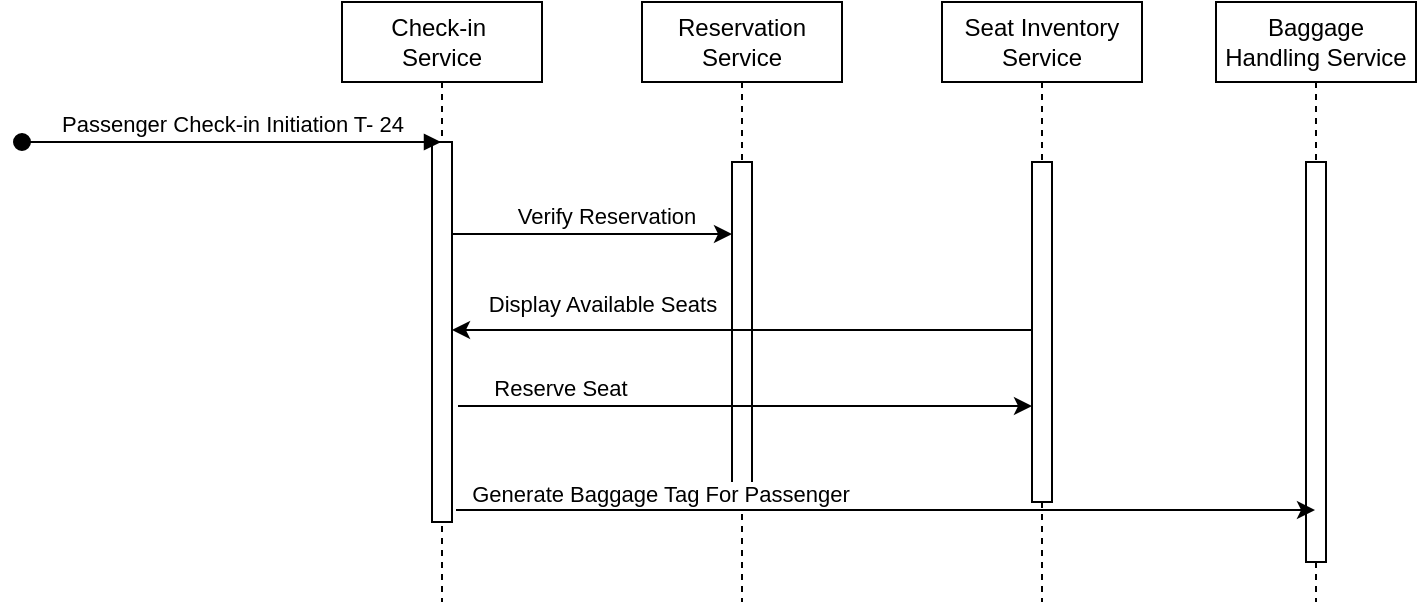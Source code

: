 <mxfile version="24.7.17">
  <diagram name="Page-1" id="2YBvvXClWsGukQMizWep">
    <mxGraphModel dx="1434" dy="738" grid="1" gridSize="10" guides="1" tooltips="1" connect="1" arrows="1" fold="1" page="1" pageScale="1" pageWidth="850" pageHeight="1100" math="0" shadow="0">
      <root>
        <mxCell id="0" />
        <mxCell id="1" parent="0" />
        <mxCell id="aM9ryv3xv72pqoxQDRHE-1" value="Check-in&amp;nbsp;&lt;div&gt;Service&lt;/div&gt;" style="shape=umlLifeline;perimeter=lifelinePerimeter;whiteSpace=wrap;html=1;container=0;dropTarget=0;collapsible=0;recursiveResize=0;outlineConnect=0;portConstraint=eastwest;newEdgeStyle={&quot;edgeStyle&quot;:&quot;elbowEdgeStyle&quot;,&quot;elbow&quot;:&quot;vertical&quot;,&quot;curved&quot;:0,&quot;rounded&quot;:0};" parent="1" vertex="1">
          <mxGeometry x="183" y="50" width="100" height="300" as="geometry" />
        </mxCell>
        <mxCell id="aM9ryv3xv72pqoxQDRHE-2" value="" style="html=1;points=[];perimeter=orthogonalPerimeter;outlineConnect=0;targetShapes=umlLifeline;portConstraint=eastwest;newEdgeStyle={&quot;edgeStyle&quot;:&quot;elbowEdgeStyle&quot;,&quot;elbow&quot;:&quot;vertical&quot;,&quot;curved&quot;:0,&quot;rounded&quot;:0};" parent="aM9ryv3xv72pqoxQDRHE-1" vertex="1">
          <mxGeometry x="45" y="70" width="10" height="190" as="geometry" />
        </mxCell>
        <mxCell id="aM9ryv3xv72pqoxQDRHE-3" value="Passenger Check-in Initiation T- 24" style="html=1;verticalAlign=bottom;startArrow=oval;endArrow=block;startSize=8;edgeStyle=elbowEdgeStyle;elbow=vertical;curved=0;rounded=0;" parent="aM9ryv3xv72pqoxQDRHE-1" target="aM9ryv3xv72pqoxQDRHE-1" edge="1">
          <mxGeometry relative="1" as="geometry">
            <mxPoint x="-160" y="70" as="sourcePoint" />
            <mxPoint x="-32" y="69" as="targetPoint" />
          </mxGeometry>
        </mxCell>
        <mxCell id="aM9ryv3xv72pqoxQDRHE-5" value="Reservation Service" style="shape=umlLifeline;perimeter=lifelinePerimeter;whiteSpace=wrap;html=1;container=0;dropTarget=0;collapsible=0;recursiveResize=0;outlineConnect=0;portConstraint=eastwest;newEdgeStyle={&quot;edgeStyle&quot;:&quot;elbowEdgeStyle&quot;,&quot;elbow&quot;:&quot;vertical&quot;,&quot;curved&quot;:0,&quot;rounded&quot;:0};" parent="1" vertex="1">
          <mxGeometry x="333" y="50" width="100" height="300" as="geometry" />
        </mxCell>
        <mxCell id="aM9ryv3xv72pqoxQDRHE-6" value="" style="html=1;points=[];perimeter=orthogonalPerimeter;outlineConnect=0;targetShapes=umlLifeline;portConstraint=eastwest;newEdgeStyle={&quot;edgeStyle&quot;:&quot;elbowEdgeStyle&quot;,&quot;elbow&quot;:&quot;vertical&quot;,&quot;curved&quot;:0,&quot;rounded&quot;:0};" parent="aM9ryv3xv72pqoxQDRHE-5" vertex="1">
          <mxGeometry x="45" y="80" width="10" height="170" as="geometry" />
        </mxCell>
        <mxCell id="A5Q3U65SZ9ayOwc_HAjR-1" value="" style="endArrow=classic;html=1;rounded=0;" edge="1" parent="1" target="aM9ryv3xv72pqoxQDRHE-6">
          <mxGeometry width="50" height="50" relative="1" as="geometry">
            <mxPoint x="238" y="166" as="sourcePoint" />
            <mxPoint x="373" y="170" as="targetPoint" />
          </mxGeometry>
        </mxCell>
        <mxCell id="A5Q3U65SZ9ayOwc_HAjR-2" value="Verify Reservation" style="edgeLabel;html=1;align=center;verticalAlign=middle;resizable=0;points=[];" vertex="1" connectable="0" parent="A5Q3U65SZ9ayOwc_HAjR-1">
          <mxGeometry x="0.1" y="1" relative="1" as="geometry">
            <mxPoint y="-8" as="offset" />
          </mxGeometry>
        </mxCell>
        <mxCell id="A5Q3U65SZ9ayOwc_HAjR-4" value="Seat Inventory Service" style="shape=umlLifeline;perimeter=lifelinePerimeter;whiteSpace=wrap;html=1;container=0;dropTarget=0;collapsible=0;recursiveResize=0;outlineConnect=0;portConstraint=eastwest;newEdgeStyle={&quot;edgeStyle&quot;:&quot;elbowEdgeStyle&quot;,&quot;elbow&quot;:&quot;vertical&quot;,&quot;curved&quot;:0,&quot;rounded&quot;:0};" vertex="1" parent="1">
          <mxGeometry x="483" y="50" width="100" height="300" as="geometry" />
        </mxCell>
        <mxCell id="A5Q3U65SZ9ayOwc_HAjR-5" value="" style="html=1;points=[];perimeter=orthogonalPerimeter;outlineConnect=0;targetShapes=umlLifeline;portConstraint=eastwest;newEdgeStyle={&quot;edgeStyle&quot;:&quot;elbowEdgeStyle&quot;,&quot;elbow&quot;:&quot;vertical&quot;,&quot;curved&quot;:0,&quot;rounded&quot;:0};" vertex="1" parent="A5Q3U65SZ9ayOwc_HAjR-4">
          <mxGeometry x="45" y="80" width="10" height="170" as="geometry" />
        </mxCell>
        <mxCell id="A5Q3U65SZ9ayOwc_HAjR-6" value="" style="endArrow=classic;html=1;rounded=0;" edge="1" parent="1" source="A5Q3U65SZ9ayOwc_HAjR-5">
          <mxGeometry width="50" height="50" relative="1" as="geometry">
            <mxPoint x="520" y="210" as="sourcePoint" />
            <mxPoint x="238" y="214" as="targetPoint" />
          </mxGeometry>
        </mxCell>
        <mxCell id="A5Q3U65SZ9ayOwc_HAjR-7" value="Display Available Seats" style="edgeLabel;html=1;align=center;verticalAlign=middle;resizable=0;points=[];" vertex="1" connectable="0" parent="A5Q3U65SZ9ayOwc_HAjR-6">
          <mxGeometry x="-0.433" y="1" relative="1" as="geometry">
            <mxPoint x="-133" y="-14" as="offset" />
          </mxGeometry>
        </mxCell>
        <mxCell id="A5Q3U65SZ9ayOwc_HAjR-8" value="" style="endArrow=classic;html=1;rounded=0;" edge="1" parent="1">
          <mxGeometry width="50" height="50" relative="1" as="geometry">
            <mxPoint x="241" y="252" as="sourcePoint" />
            <mxPoint x="528" y="252" as="targetPoint" />
          </mxGeometry>
        </mxCell>
        <mxCell id="A5Q3U65SZ9ayOwc_HAjR-9" value="Reserve Seat" style="edgeLabel;html=1;align=center;verticalAlign=middle;resizable=0;points=[];" vertex="1" connectable="0" parent="A5Q3U65SZ9ayOwc_HAjR-8">
          <mxGeometry x="0.1" y="1" relative="1" as="geometry">
            <mxPoint x="-107" y="-8" as="offset" />
          </mxGeometry>
        </mxCell>
        <mxCell id="A5Q3U65SZ9ayOwc_HAjR-11" value="Baggage Handling Service" style="shape=umlLifeline;perimeter=lifelinePerimeter;whiteSpace=wrap;html=1;container=0;dropTarget=0;collapsible=0;recursiveResize=0;outlineConnect=0;portConstraint=eastwest;newEdgeStyle={&quot;edgeStyle&quot;:&quot;elbowEdgeStyle&quot;,&quot;elbow&quot;:&quot;vertical&quot;,&quot;curved&quot;:0,&quot;rounded&quot;:0};" vertex="1" parent="1">
          <mxGeometry x="620" y="50" width="100" height="300" as="geometry" />
        </mxCell>
        <mxCell id="A5Q3U65SZ9ayOwc_HAjR-12" value="" style="html=1;points=[];perimeter=orthogonalPerimeter;outlineConnect=0;targetShapes=umlLifeline;portConstraint=eastwest;newEdgeStyle={&quot;edgeStyle&quot;:&quot;elbowEdgeStyle&quot;,&quot;elbow&quot;:&quot;vertical&quot;,&quot;curved&quot;:0,&quot;rounded&quot;:0};" vertex="1" parent="A5Q3U65SZ9ayOwc_HAjR-11">
          <mxGeometry x="45" y="80" width="10" height="200" as="geometry" />
        </mxCell>
        <mxCell id="A5Q3U65SZ9ayOwc_HAjR-14" value="" style="endArrow=classic;html=1;rounded=0;" edge="1" parent="1">
          <mxGeometry width="50" height="50" relative="1" as="geometry">
            <mxPoint x="240" y="304" as="sourcePoint" />
            <mxPoint x="669.5" y="304" as="targetPoint" />
          </mxGeometry>
        </mxCell>
        <mxCell id="A5Q3U65SZ9ayOwc_HAjR-15" value="Generate Baggage Tag For Passenger" style="edgeLabel;html=1;align=center;verticalAlign=middle;resizable=0;points=[];" vertex="1" connectable="0" parent="A5Q3U65SZ9ayOwc_HAjR-14">
          <mxGeometry x="0.1" y="1" relative="1" as="geometry">
            <mxPoint x="-134" y="-7" as="offset" />
          </mxGeometry>
        </mxCell>
      </root>
    </mxGraphModel>
  </diagram>
</mxfile>
